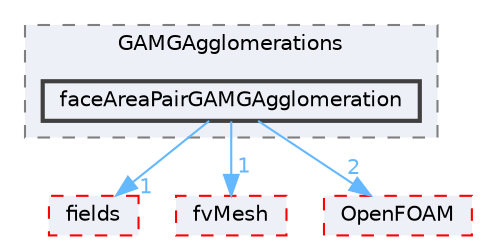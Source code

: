 digraph "src/finiteVolume/fvMatrices/solvers/GAMGSymSolver/GAMGAgglomerations/faceAreaPairGAMGAgglomeration"
{
 // LATEX_PDF_SIZE
  bgcolor="transparent";
  edge [fontname=Helvetica,fontsize=10,labelfontname=Helvetica,labelfontsize=10];
  node [fontname=Helvetica,fontsize=10,shape=box,height=0.2,width=0.4];
  compound=true
  subgraph clusterdir_074079a069de8f79c099d1df5b7d181e {
    graph [ bgcolor="#edf0f7", pencolor="grey50", label="GAMGAgglomerations", fontname=Helvetica,fontsize=10 style="filled,dashed", URL="dir_074079a069de8f79c099d1df5b7d181e.html",tooltip=""]
  dir_c937caec585cfc02c7caaffd869e0bf3 [label="faceAreaPairGAMGAgglomeration", fillcolor="#edf0f7", color="grey25", style="filled,bold", URL="dir_c937caec585cfc02c7caaffd869e0bf3.html",tooltip=""];
  }
  dir_25ab4a83a983f7bb7a38b7f63bb141b7 [label="fields", fillcolor="#edf0f7", color="red", style="filled,dashed", URL="dir_25ab4a83a983f7bb7a38b7f63bb141b7.html",tooltip=""];
  dir_c382fa095c9c33d8673c0dd60aaef275 [label="fvMesh", fillcolor="#edf0f7", color="red", style="filled,dashed", URL="dir_c382fa095c9c33d8673c0dd60aaef275.html",tooltip=""];
  dir_c5473ff19b20e6ec4dfe5c310b3778a8 [label="OpenFOAM", fillcolor="#edf0f7", color="red", style="filled,dashed", URL="dir_c5473ff19b20e6ec4dfe5c310b3778a8.html",tooltip=""];
  dir_c937caec585cfc02c7caaffd869e0bf3->dir_25ab4a83a983f7bb7a38b7f63bb141b7 [headlabel="1", labeldistance=1.5 headhref="dir_001247_001332.html" href="dir_001247_001332.html" color="steelblue1" fontcolor="steelblue1"];
  dir_c937caec585cfc02c7caaffd869e0bf3->dir_c382fa095c9c33d8673c0dd60aaef275 [headlabel="1", labeldistance=1.5 headhref="dir_001247_001544.html" href="dir_001247_001544.html" color="steelblue1" fontcolor="steelblue1"];
  dir_c937caec585cfc02c7caaffd869e0bf3->dir_c5473ff19b20e6ec4dfe5c310b3778a8 [headlabel="2", labeldistance=1.5 headhref="dir_001247_002695.html" href="dir_001247_002695.html" color="steelblue1" fontcolor="steelblue1"];
}
